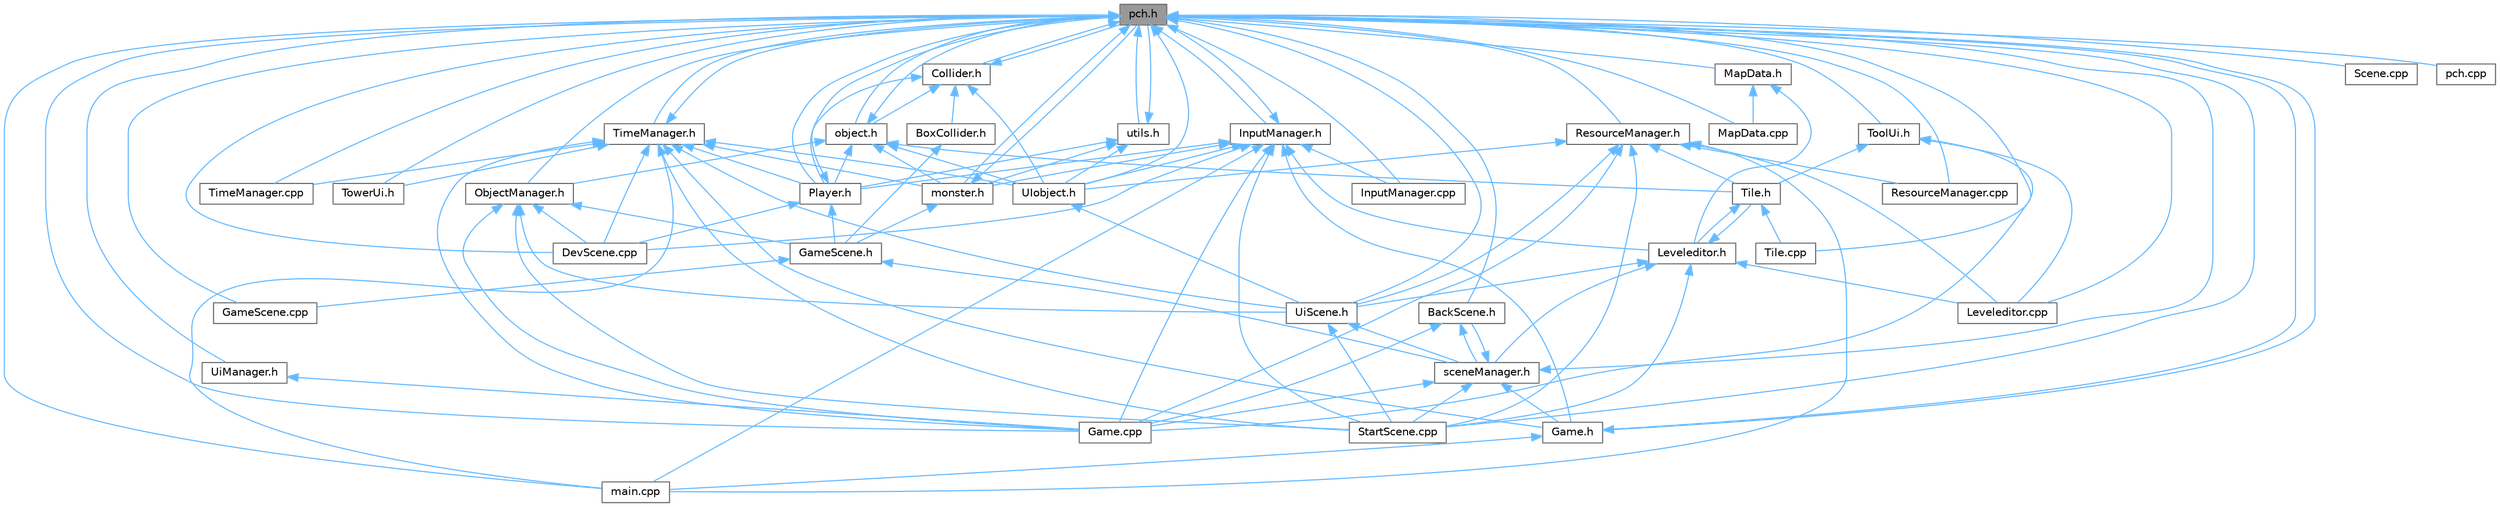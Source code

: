 digraph "pch.h"
{
 // LATEX_PDF_SIZE
  bgcolor="transparent";
  edge [fontname=Helvetica,fontsize=10,labelfontname=Helvetica,labelfontsize=10];
  node [fontname=Helvetica,fontsize=10,shape=box,height=0.2,width=0.4];
  Node1 [id="Node000001",label="pch.h",height=0.2,width=0.4,color="gray40", fillcolor="grey60", style="filled", fontcolor="black",tooltip=" "];
  Node1 -> Node2 [id="edge1_Node000001_Node000002",dir="back",color="steelblue1",style="solid",tooltip=" "];
  Node2 [id="Node000002",label="BackScene.h",height=0.2,width=0.4,color="grey40", fillcolor="white", style="filled",URL="$_back_scene_8h.html",tooltip=" "];
  Node2 -> Node3 [id="edge2_Node000002_Node000003",dir="back",color="steelblue1",style="solid",tooltip=" "];
  Node3 [id="Node000003",label="Game.cpp",height=0.2,width=0.4,color="grey40", fillcolor="white", style="filled",URL="$_game_8cpp.html",tooltip=" "];
  Node2 -> Node4 [id="edge3_Node000002_Node000004",dir="back",color="steelblue1",style="solid",tooltip=" "];
  Node4 [id="Node000004",label="sceneManager.h",height=0.2,width=0.4,color="grey40", fillcolor="white", style="filled",URL="$scene_manager_8h.html",tooltip=" "];
  Node4 -> Node2 [id="edge4_Node000004_Node000002",dir="back",color="steelblue1",style="solid",tooltip=" "];
  Node4 -> Node3 [id="edge5_Node000004_Node000003",dir="back",color="steelblue1",style="solid",tooltip=" "];
  Node4 -> Node5 [id="edge6_Node000004_Node000005",dir="back",color="steelblue1",style="solid",tooltip=" "];
  Node5 [id="Node000005",label="Game.h",height=0.2,width=0.4,color="grey40", fillcolor="white", style="filled",URL="$_game_8h.html",tooltip=" "];
  Node5 -> Node6 [id="edge7_Node000005_Node000006",dir="back",color="steelblue1",style="solid",tooltip=" "];
  Node6 [id="Node000006",label="main.cpp",height=0.2,width=0.4,color="grey40", fillcolor="white", style="filled",URL="$main_8cpp.html",tooltip=" "];
  Node5 -> Node1 [id="edge8_Node000005_Node000001",dir="back",color="steelblue1",style="solid",tooltip=" "];
  Node4 -> Node7 [id="edge9_Node000004_Node000007",dir="back",color="steelblue1",style="solid",tooltip=" "];
  Node7 [id="Node000007",label="StartScene.cpp",height=0.2,width=0.4,color="grey40", fillcolor="white", style="filled",URL="$_start_scene_8cpp.html",tooltip=" "];
  Node4 -> Node1 [id="edge10_Node000004_Node000001",dir="back",color="steelblue1",style="solid",tooltip=" "];
  Node1 -> Node8 [id="edge11_Node000001_Node000008",dir="back",color="steelblue1",style="solid",tooltip=" "];
  Node8 [id="Node000008",label="Collider.h",height=0.2,width=0.4,color="grey40", fillcolor="white", style="filled",URL="$_collider_8h.html",tooltip=" "];
  Node8 -> Node9 [id="edge12_Node000008_Node000009",dir="back",color="steelblue1",style="solid",tooltip=" "];
  Node9 [id="Node000009",label="BoxCollider.h",height=0.2,width=0.4,color="grey40", fillcolor="white", style="filled",URL="$_box_collider_8h.html",tooltip=" "];
  Node9 -> Node10 [id="edge13_Node000009_Node000010",dir="back",color="steelblue1",style="solid",tooltip=" "];
  Node10 [id="Node000010",label="GameScene.h",height=0.2,width=0.4,color="grey40", fillcolor="white", style="filled",URL="$_game_scene_8h.html",tooltip=" "];
  Node10 -> Node11 [id="edge14_Node000010_Node000011",dir="back",color="steelblue1",style="solid",tooltip=" "];
  Node11 [id="Node000011",label="GameScene.cpp",height=0.2,width=0.4,color="grey40", fillcolor="white", style="filled",URL="$_game_scene_8cpp.html",tooltip=" "];
  Node10 -> Node4 [id="edge15_Node000010_Node000004",dir="back",color="steelblue1",style="solid",tooltip=" "];
  Node8 -> Node12 [id="edge16_Node000008_Node000012",dir="back",color="steelblue1",style="solid",tooltip=" "];
  Node12 [id="Node000012",label="Player.h",height=0.2,width=0.4,color="grey40", fillcolor="white", style="filled",URL="$_player_8h.html",tooltip=" "];
  Node12 -> Node13 [id="edge17_Node000012_Node000013",dir="back",color="steelblue1",style="solid",tooltip=" "];
  Node13 [id="Node000013",label="DevScene.cpp",height=0.2,width=0.4,color="grey40", fillcolor="white", style="filled",URL="$_dev_scene_8cpp.html",tooltip=" "];
  Node12 -> Node10 [id="edge18_Node000012_Node000010",dir="back",color="steelblue1",style="solid",tooltip=" "];
  Node12 -> Node1 [id="edge19_Node000012_Node000001",dir="back",color="steelblue1",style="solid",tooltip=" "];
  Node8 -> Node14 [id="edge20_Node000008_Node000014",dir="back",color="steelblue1",style="solid",tooltip=" "];
  Node14 [id="Node000014",label="UIobject.h",height=0.2,width=0.4,color="grey40", fillcolor="white", style="filled",URL="$_u_iobject_8h.html",tooltip=" "];
  Node14 -> Node15 [id="edge21_Node000014_Node000015",dir="back",color="steelblue1",style="solid",tooltip=" "];
  Node15 [id="Node000015",label="UiScene.h",height=0.2,width=0.4,color="grey40", fillcolor="white", style="filled",URL="$_ui_scene_8h.html",tooltip=" "];
  Node15 -> Node7 [id="edge22_Node000015_Node000007",dir="back",color="steelblue1",style="solid",tooltip=" "];
  Node15 -> Node4 [id="edge23_Node000015_Node000004",dir="back",color="steelblue1",style="solid",tooltip=" "];
  Node8 -> Node16 [id="edge24_Node000008_Node000016",dir="back",color="steelblue1",style="solid",tooltip=" "];
  Node16 [id="Node000016",label="object.h",height=0.2,width=0.4,color="grey40", fillcolor="white", style="filled",URL="$object_8h.html",tooltip=" "];
  Node16 -> Node17 [id="edge25_Node000016_Node000017",dir="back",color="steelblue1",style="solid",tooltip=" "];
  Node17 [id="Node000017",label="ObjectManager.h",height=0.2,width=0.4,color="grey40", fillcolor="white", style="filled",URL="$_object_manager_8h.html",tooltip=" "];
  Node17 -> Node13 [id="edge26_Node000017_Node000013",dir="back",color="steelblue1",style="solid",tooltip=" "];
  Node17 -> Node3 [id="edge27_Node000017_Node000003",dir="back",color="steelblue1",style="solid",tooltip=" "];
  Node17 -> Node10 [id="edge28_Node000017_Node000010",dir="back",color="steelblue1",style="solid",tooltip=" "];
  Node17 -> Node7 [id="edge29_Node000017_Node000007",dir="back",color="steelblue1",style="solid",tooltip=" "];
  Node17 -> Node15 [id="edge30_Node000017_Node000015",dir="back",color="steelblue1",style="solid",tooltip=" "];
  Node16 -> Node12 [id="edge31_Node000016_Node000012",dir="back",color="steelblue1",style="solid",tooltip=" "];
  Node16 -> Node18 [id="edge32_Node000016_Node000018",dir="back",color="steelblue1",style="solid",tooltip=" "];
  Node18 [id="Node000018",label="Tile.h",height=0.2,width=0.4,color="grey40", fillcolor="white", style="filled",URL="$_tile_8h.html",tooltip=" "];
  Node18 -> Node19 [id="edge33_Node000018_Node000019",dir="back",color="steelblue1",style="solid",tooltip=" "];
  Node19 [id="Node000019",label="Leveleditor.h",height=0.2,width=0.4,color="grey40", fillcolor="white", style="filled",URL="$_leveleditor_8h.html",tooltip=" "];
  Node19 -> Node20 [id="edge34_Node000019_Node000020",dir="back",color="steelblue1",style="solid",tooltip=" "];
  Node20 [id="Node000020",label="Leveleditor.cpp",height=0.2,width=0.4,color="grey40", fillcolor="white", style="filled",URL="$_leveleditor_8cpp.html",tooltip=" "];
  Node19 -> Node7 [id="edge35_Node000019_Node000007",dir="back",color="steelblue1",style="solid",tooltip=" "];
  Node19 -> Node18 [id="edge36_Node000019_Node000018",dir="back",color="steelblue1",style="solid",tooltip=" "];
  Node19 -> Node15 [id="edge37_Node000019_Node000015",dir="back",color="steelblue1",style="solid",tooltip=" "];
  Node19 -> Node4 [id="edge38_Node000019_Node000004",dir="back",color="steelblue1",style="solid",tooltip=" "];
  Node18 -> Node21 [id="edge39_Node000018_Node000021",dir="back",color="steelblue1",style="solid",tooltip=" "];
  Node21 [id="Node000021",label="Tile.cpp",height=0.2,width=0.4,color="grey40", fillcolor="white", style="filled",URL="$_tile_8cpp.html",tooltip=" "];
  Node16 -> Node14 [id="edge40_Node000016_Node000014",dir="back",color="steelblue1",style="solid",tooltip=" "];
  Node16 -> Node22 [id="edge41_Node000016_Node000022",dir="back",color="steelblue1",style="solid",tooltip=" "];
  Node22 [id="Node000022",label="monster.h",height=0.2,width=0.4,color="grey40", fillcolor="white", style="filled",URL="$monster_8h.html",tooltip=" "];
  Node22 -> Node10 [id="edge42_Node000022_Node000010",dir="back",color="steelblue1",style="solid",tooltip=" "];
  Node22 -> Node1 [id="edge43_Node000022_Node000001",dir="back",color="steelblue1",style="solid",tooltip=" "];
  Node16 -> Node1 [id="edge44_Node000016_Node000001",dir="back",color="steelblue1",style="solid",tooltip=" "];
  Node8 -> Node1 [id="edge45_Node000008_Node000001",dir="back",color="steelblue1",style="solid",tooltip=" "];
  Node1 -> Node13 [id="edge46_Node000001_Node000013",dir="back",color="steelblue1",style="solid",tooltip=" "];
  Node1 -> Node3 [id="edge47_Node000001_Node000003",dir="back",color="steelblue1",style="solid",tooltip=" "];
  Node1 -> Node5 [id="edge48_Node000001_Node000005",dir="back",color="steelblue1",style="solid",tooltip=" "];
  Node1 -> Node11 [id="edge49_Node000001_Node000011",dir="back",color="steelblue1",style="solid",tooltip=" "];
  Node1 -> Node23 [id="edge50_Node000001_Node000023",dir="back",color="steelblue1",style="solid",tooltip=" "];
  Node23 [id="Node000023",label="InputManager.cpp",height=0.2,width=0.4,color="grey40", fillcolor="white", style="filled",URL="$_input_manager_8cpp.html",tooltip=" "];
  Node1 -> Node24 [id="edge51_Node000001_Node000024",dir="back",color="steelblue1",style="solid",tooltip=" "];
  Node24 [id="Node000024",label="InputManager.h",height=0.2,width=0.4,color="grey40", fillcolor="white", style="filled",URL="$_input_manager_8h.html",tooltip=" "];
  Node24 -> Node13 [id="edge52_Node000024_Node000013",dir="back",color="steelblue1",style="solid",tooltip=" "];
  Node24 -> Node3 [id="edge53_Node000024_Node000003",dir="back",color="steelblue1",style="solid",tooltip=" "];
  Node24 -> Node5 [id="edge54_Node000024_Node000005",dir="back",color="steelblue1",style="solid",tooltip=" "];
  Node24 -> Node23 [id="edge55_Node000024_Node000023",dir="back",color="steelblue1",style="solid",tooltip=" "];
  Node24 -> Node19 [id="edge56_Node000024_Node000019",dir="back",color="steelblue1",style="solid",tooltip=" "];
  Node24 -> Node12 [id="edge57_Node000024_Node000012",dir="back",color="steelblue1",style="solid",tooltip=" "];
  Node24 -> Node7 [id="edge58_Node000024_Node000007",dir="back",color="steelblue1",style="solid",tooltip=" "];
  Node24 -> Node14 [id="edge59_Node000024_Node000014",dir="back",color="steelblue1",style="solid",tooltip=" "];
  Node24 -> Node6 [id="edge60_Node000024_Node000006",dir="back",color="steelblue1",style="solid",tooltip=" "];
  Node24 -> Node22 [id="edge61_Node000024_Node000022",dir="back",color="steelblue1",style="solid",tooltip=" "];
  Node24 -> Node1 [id="edge62_Node000024_Node000001",dir="back",color="steelblue1",style="solid",tooltip=" "];
  Node1 -> Node20 [id="edge63_Node000001_Node000020",dir="back",color="steelblue1",style="solid",tooltip=" "];
  Node1 -> Node25 [id="edge64_Node000001_Node000025",dir="back",color="steelblue1",style="solid",tooltip=" "];
  Node25 [id="Node000025",label="MapData.cpp",height=0.2,width=0.4,color="grey40", fillcolor="white", style="filled",URL="$_map_data_8cpp.html",tooltip=" "];
  Node1 -> Node26 [id="edge65_Node000001_Node000026",dir="back",color="steelblue1",style="solid",tooltip=" "];
  Node26 [id="Node000026",label="MapData.h",height=0.2,width=0.4,color="grey40", fillcolor="white", style="filled",URL="$_map_data_8h.html",tooltip=" "];
  Node26 -> Node19 [id="edge66_Node000026_Node000019",dir="back",color="steelblue1",style="solid",tooltip=" "];
  Node26 -> Node25 [id="edge67_Node000026_Node000025",dir="back",color="steelblue1",style="solid",tooltip=" "];
  Node1 -> Node17 [id="edge68_Node000001_Node000017",dir="back",color="steelblue1",style="solid",tooltip=" "];
  Node1 -> Node12 [id="edge69_Node000001_Node000012",dir="back",color="steelblue1",style="solid",tooltip=" "];
  Node1 -> Node27 [id="edge70_Node000001_Node000027",dir="back",color="steelblue1",style="solid",tooltip=" "];
  Node27 [id="Node000027",label="ResourceManager.cpp",height=0.2,width=0.4,color="grey40", fillcolor="white", style="filled",URL="$_resource_manager_8cpp.html",tooltip=" "];
  Node1 -> Node28 [id="edge71_Node000001_Node000028",dir="back",color="steelblue1",style="solid",tooltip=" "];
  Node28 [id="Node000028",label="ResourceManager.h",height=0.2,width=0.4,color="grey40", fillcolor="white", style="filled",URL="$_resource_manager_8h.html",tooltip=" "];
  Node28 -> Node3 [id="edge72_Node000028_Node000003",dir="back",color="steelblue1",style="solid",tooltip=" "];
  Node28 -> Node20 [id="edge73_Node000028_Node000020",dir="back",color="steelblue1",style="solid",tooltip=" "];
  Node28 -> Node27 [id="edge74_Node000028_Node000027",dir="back",color="steelblue1",style="solid",tooltip=" "];
  Node28 -> Node7 [id="edge75_Node000028_Node000007",dir="back",color="steelblue1",style="solid",tooltip=" "];
  Node28 -> Node18 [id="edge76_Node000028_Node000018",dir="back",color="steelblue1",style="solid",tooltip=" "];
  Node28 -> Node14 [id="edge77_Node000028_Node000014",dir="back",color="steelblue1",style="solid",tooltip=" "];
  Node28 -> Node15 [id="edge78_Node000028_Node000015",dir="back",color="steelblue1",style="solid",tooltip=" "];
  Node28 -> Node6 [id="edge79_Node000028_Node000006",dir="back",color="steelblue1",style="solid",tooltip=" "];
  Node1 -> Node29 [id="edge80_Node000001_Node000029",dir="back",color="steelblue1",style="solid",tooltip=" "];
  Node29 [id="Node000029",label="Scene.cpp",height=0.2,width=0.4,color="grey40", fillcolor="white", style="filled",URL="$_scene_8cpp.html",tooltip=" "];
  Node1 -> Node7 [id="edge81_Node000001_Node000007",dir="back",color="steelblue1",style="solid",tooltip=" "];
  Node1 -> Node21 [id="edge82_Node000001_Node000021",dir="back",color="steelblue1",style="solid",tooltip=" "];
  Node1 -> Node30 [id="edge83_Node000001_Node000030",dir="back",color="steelblue1",style="solid",tooltip=" "];
  Node30 [id="Node000030",label="TimeManager.cpp",height=0.2,width=0.4,color="grey40", fillcolor="white", style="filled",URL="$_time_manager_8cpp.html",tooltip=" "];
  Node1 -> Node31 [id="edge84_Node000001_Node000031",dir="back",color="steelblue1",style="solid",tooltip=" "];
  Node31 [id="Node000031",label="TimeManager.h",height=0.2,width=0.4,color="grey40", fillcolor="white", style="filled",URL="$_time_manager_8h.html",tooltip=" "];
  Node31 -> Node13 [id="edge85_Node000031_Node000013",dir="back",color="steelblue1",style="solid",tooltip=" "];
  Node31 -> Node3 [id="edge86_Node000031_Node000003",dir="back",color="steelblue1",style="solid",tooltip=" "];
  Node31 -> Node5 [id="edge87_Node000031_Node000005",dir="back",color="steelblue1",style="solid",tooltip=" "];
  Node31 -> Node12 [id="edge88_Node000031_Node000012",dir="back",color="steelblue1",style="solid",tooltip=" "];
  Node31 -> Node7 [id="edge89_Node000031_Node000007",dir="back",color="steelblue1",style="solid",tooltip=" "];
  Node31 -> Node30 [id="edge90_Node000031_Node000030",dir="back",color="steelblue1",style="solid",tooltip=" "];
  Node31 -> Node32 [id="edge91_Node000031_Node000032",dir="back",color="steelblue1",style="solid",tooltip=" "];
  Node32 [id="Node000032",label="TowerUi.h",height=0.2,width=0.4,color="grey40", fillcolor="white", style="filled",URL="$_tower_ui_8h.html",tooltip=" "];
  Node31 -> Node14 [id="edge92_Node000031_Node000014",dir="back",color="steelblue1",style="solid",tooltip=" "];
  Node31 -> Node15 [id="edge93_Node000031_Node000015",dir="back",color="steelblue1",style="solid",tooltip=" "];
  Node31 -> Node6 [id="edge94_Node000031_Node000006",dir="back",color="steelblue1",style="solid",tooltip=" "];
  Node31 -> Node22 [id="edge95_Node000031_Node000022",dir="back",color="steelblue1",style="solid",tooltip=" "];
  Node31 -> Node1 [id="edge96_Node000031_Node000001",dir="back",color="steelblue1",style="solid",tooltip=" "];
  Node1 -> Node33 [id="edge97_Node000001_Node000033",dir="back",color="steelblue1",style="solid",tooltip=" "];
  Node33 [id="Node000033",label="ToolUi.h",height=0.2,width=0.4,color="grey40", fillcolor="white", style="filled",URL="$_tool_ui_8h.html",tooltip=" "];
  Node33 -> Node3 [id="edge98_Node000033_Node000003",dir="back",color="steelblue1",style="solid",tooltip=" "];
  Node33 -> Node20 [id="edge99_Node000033_Node000020",dir="back",color="steelblue1",style="solid",tooltip=" "];
  Node33 -> Node18 [id="edge100_Node000033_Node000018",dir="back",color="steelblue1",style="solid",tooltip=" "];
  Node1 -> Node32 [id="edge101_Node000001_Node000032",dir="back",color="steelblue1",style="solid",tooltip=" "];
  Node1 -> Node14 [id="edge102_Node000001_Node000014",dir="back",color="steelblue1",style="solid",tooltip=" "];
  Node1 -> Node34 [id="edge103_Node000001_Node000034",dir="back",color="steelblue1",style="solid",tooltip=" "];
  Node34 [id="Node000034",label="UiManager.h",height=0.2,width=0.4,color="grey40", fillcolor="white", style="filled",URL="$_ui_manager_8h.html",tooltip=" "];
  Node34 -> Node3 [id="edge104_Node000034_Node000003",dir="back",color="steelblue1",style="solid",tooltip=" "];
  Node1 -> Node15 [id="edge105_Node000001_Node000015",dir="back",color="steelblue1",style="solid",tooltip=" "];
  Node1 -> Node6 [id="edge106_Node000001_Node000006",dir="back",color="steelblue1",style="solid",tooltip=" "];
  Node1 -> Node22 [id="edge107_Node000001_Node000022",dir="back",color="steelblue1",style="solid",tooltip=" "];
  Node1 -> Node16 [id="edge108_Node000001_Node000016",dir="back",color="steelblue1",style="solid",tooltip=" "];
  Node1 -> Node35 [id="edge109_Node000001_Node000035",dir="back",color="steelblue1",style="solid",tooltip=" "];
  Node35 [id="Node000035",label="pch.cpp",height=0.2,width=0.4,color="grey40", fillcolor="white", style="filled",URL="$pch_8cpp.html",tooltip=" "];
  Node1 -> Node36 [id="edge110_Node000001_Node000036",dir="back",color="steelblue1",style="solid",tooltip=" "];
  Node36 [id="Node000036",label="utils.h",height=0.2,width=0.4,color="grey40", fillcolor="white", style="filled",URL="$utils_8h.html",tooltip=" "];
  Node36 -> Node12 [id="edge111_Node000036_Node000012",dir="back",color="steelblue1",style="solid",tooltip=" "];
  Node36 -> Node14 [id="edge112_Node000036_Node000014",dir="back",color="steelblue1",style="solid",tooltip=" "];
  Node36 -> Node22 [id="edge113_Node000036_Node000022",dir="back",color="steelblue1",style="solid",tooltip=" "];
  Node36 -> Node1 [id="edge114_Node000036_Node000001",dir="back",color="steelblue1",style="solid",tooltip=" "];
}
